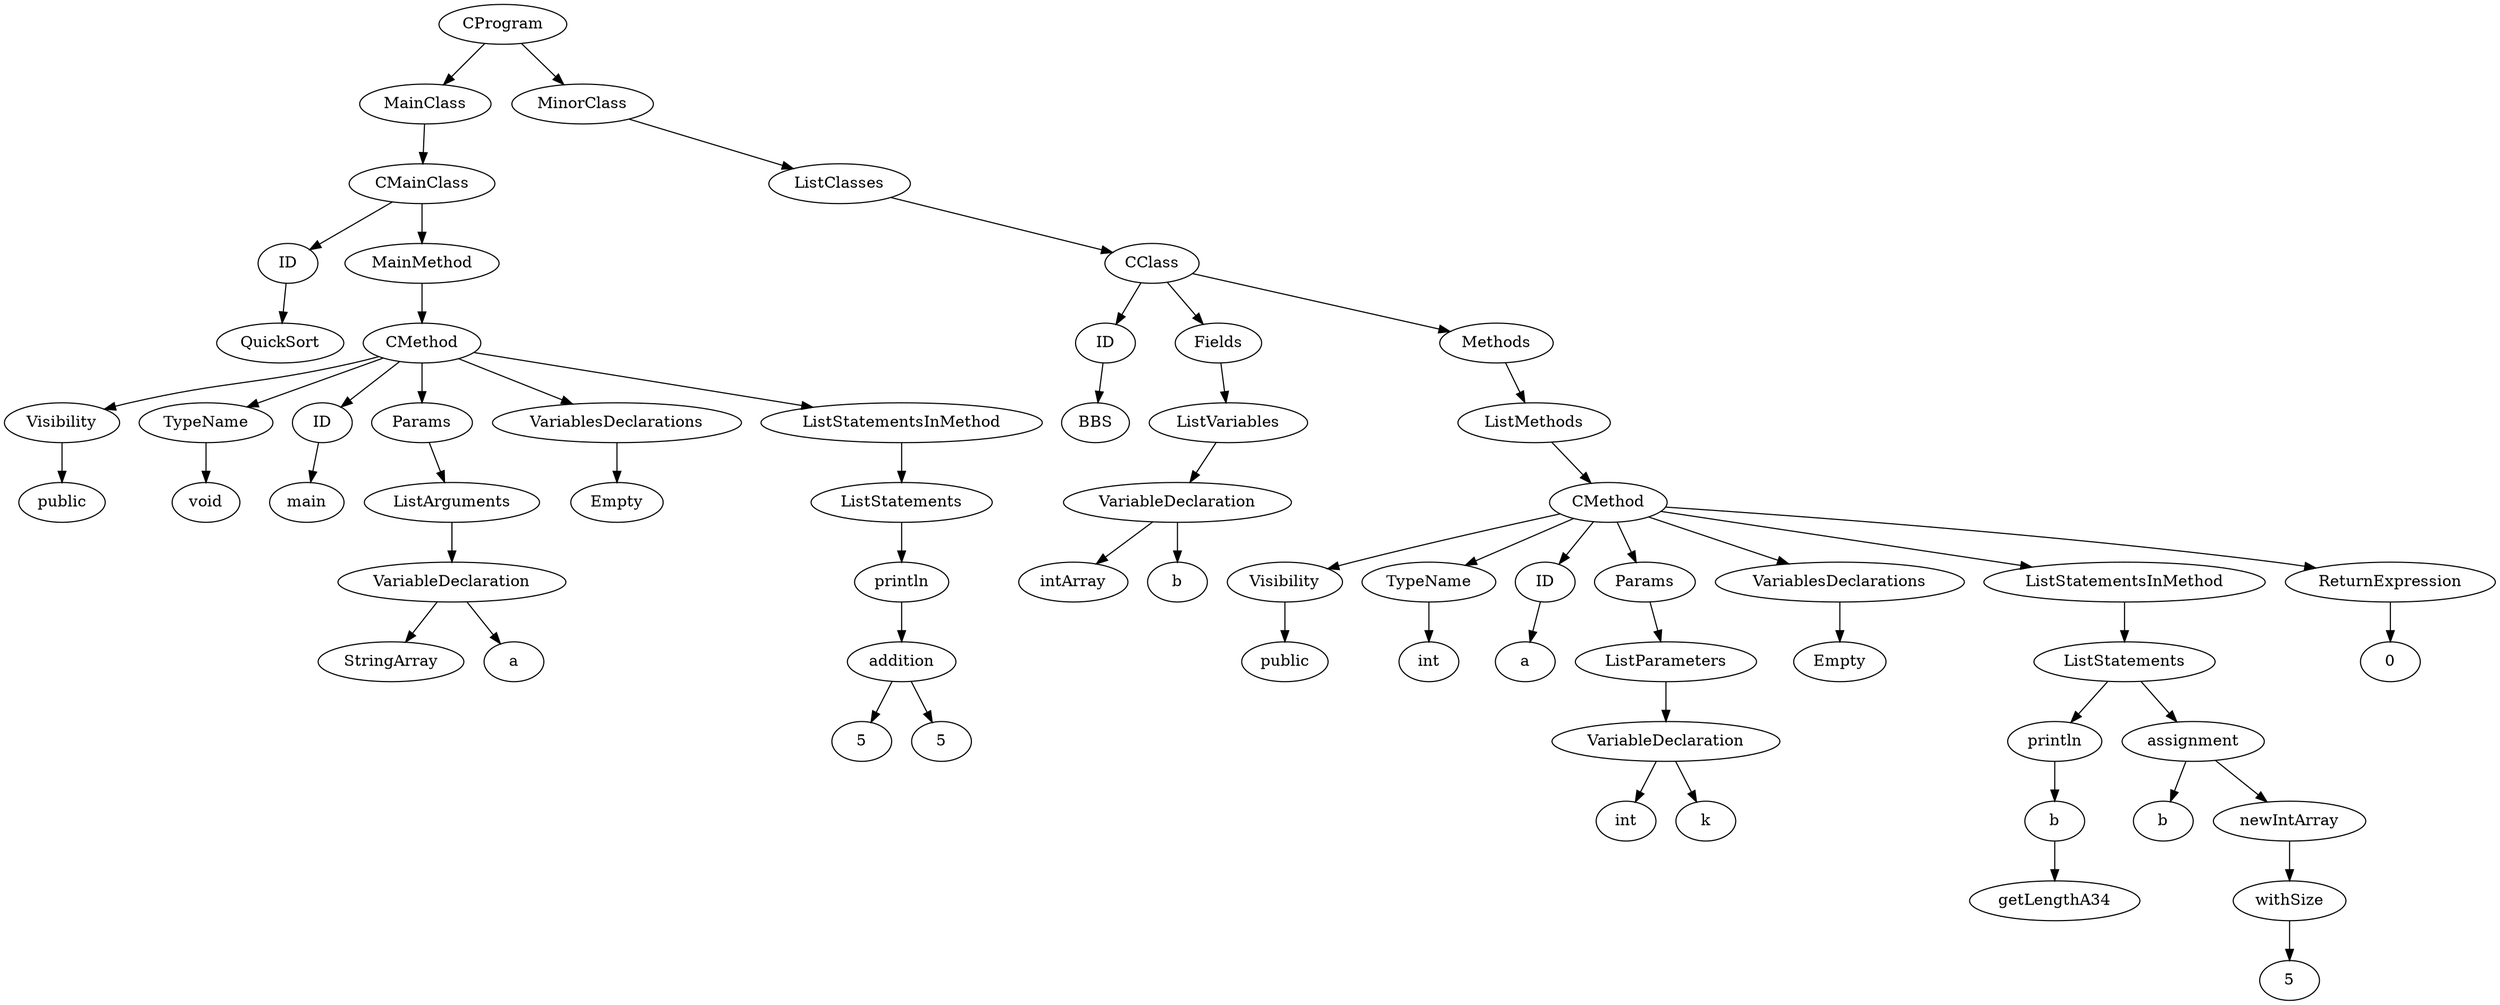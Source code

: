 digraph task1 {
	{CProgramA1[label="CProgram"]} -> {MainClassA1[label="MainClass"]} -> {CMainClassA2[label="CMainClass"]} -> {IDA2[label="ID"]} -> {A3[label="QuickSort"]};
	{CMainClassA2[label="CMainClass"]} -> {MainMethodA2[label="MainMethod"]} -> {CMethodA4[label="CMethod"]} -> {VisibilityA4[label="Visibility"]} -> {publicA4[label="public"]};
	{CMethodA4[label="CMethod"]} -> {TypeNameA4[label="TypeName"]} -> {voidA4[label="void"]};
	{CMethodA4[label="CMethod"]} -> {IDA4[label="ID"]} -> {A5[label="main"]};
	{CMethodA4[label="CMethod"]} -> {ParamsA4[label="Params"]} -> {ListA6[label="ListArguments"]} -> {VariableDeclarationA7[label="VariableDeclaration"]} -> {StringArrayA8[label="StringArray"]};
	{VariableDeclarationA7[label="VariableDeclaration"]} -> {aA9[label="a"]};
	{CMethodA4[label="CMethod"]} -> {VariablesDeclarationsA4[label="VariablesDeclarations"]} -> {EmptyA10[label="Empty"]};
	{CMethodA4[label="CMethod"]} -> {ListStatementsInMethodA4[label="ListStatementsInMethod"]} -> {ListA11[label="ListStatements"]} -> {printlnA12[label="println"]} -> {additionA13[label="addition"]} -> {NumberA14[label="5"]};
	{additionA13[label="addition"]} -> {NumberA15[label="5"]};
	{CProgramA1[label="CProgram"]} -> {MinorClassA1[label="MinorClass"]} -> {ListA16[label="ListClasses"]} -> {CClassA17[label="CClass"]} -> {IDA17[label="ID"]} -> {A18[label="BBS"]};
	{CClassA17[label="CClass"]} -> {FieldsA17[label="Fields"]} -> {ListA19[label="ListVariables"]} -> {VariableDeclarationA20[label="VariableDeclaration"]} -> {intArrayA21[label="intArray"]};
	{VariableDeclarationA20[label="VariableDeclaration"]} -> {bA22[label="b"]};
	{CClassA17[label="CClass"]} -> {MethodsA17[label="Methods"]} -> {ListA23[label="ListMethods"]} -> {CMethodA24[label="CMethod"]} -> {VisibilityA24[label="Visibility"]} -> {publicA24[label="public"]};
	{CMethodA24[label="CMethod"]} -> {TypeNameA24[label="TypeName"]} -> {intA24[label="int"]};
	{CMethodA24[label="CMethod"]} -> {IDA24[label="ID"]} -> {A25[label="a"]};
	{CMethodA24[label="CMethod"]} -> {ParamsA24[label="Params"]} -> {ListA26[label="ListParameters"]} -> {VariableDeclarationA27[label="VariableDeclaration"]} -> {intA28[label="int"]};
	{VariableDeclarationA27[label="VariableDeclaration"]} -> {kA29[label="k"]};
	{CMethodA24[label="CMethod"]} -> {VariablesDeclarationsA24[label="VariablesDeclarations"]} -> {EmptyA30[label="Empty"]};
	{CMethodA24[label="CMethod"]} -> {ListStatementsInMethodA24[label="ListStatementsInMethod"]} -> {ListA31[label="ListStatements"]} -> {printlnA32[label="println"]} -> {A34[label="b"]} -> getLengthA34;
	{ListA31[label="ListStatements"]} -> {assignmentA35[label="assignment"]} -> {A36[label="b"]};
	{assignmentA35[label="assignment"]} -> {newIntArrayA37[label="newIntArray"]} -> {withSizeA37[label="withSize"]} -> {NumberA38[label="5"]};
	{CMethodA24[label="CMethod"]} -> {ReturnExpressionA24[label="ReturnExpression"]} -> {NumberA39[label="0"]};
	{A3[label="QuickSort"]} [shape=box];
	{A5[label="main"]} [shape=box];
	{NumberA14[label="5"]} [shape=box];
	{NumberA15[label="5"]} [shape=box];
	{A18[label="BBS"]} [shape=box];
	{A25[label="a"]} [shape=box];
	{A34[label="b"]} [shape=box];
	{A36[label="b"]} [shape=box];
	{NumberA38[label="5"]} [shape=box];
	{NumberA39[label="0"]} [shape=box];
}